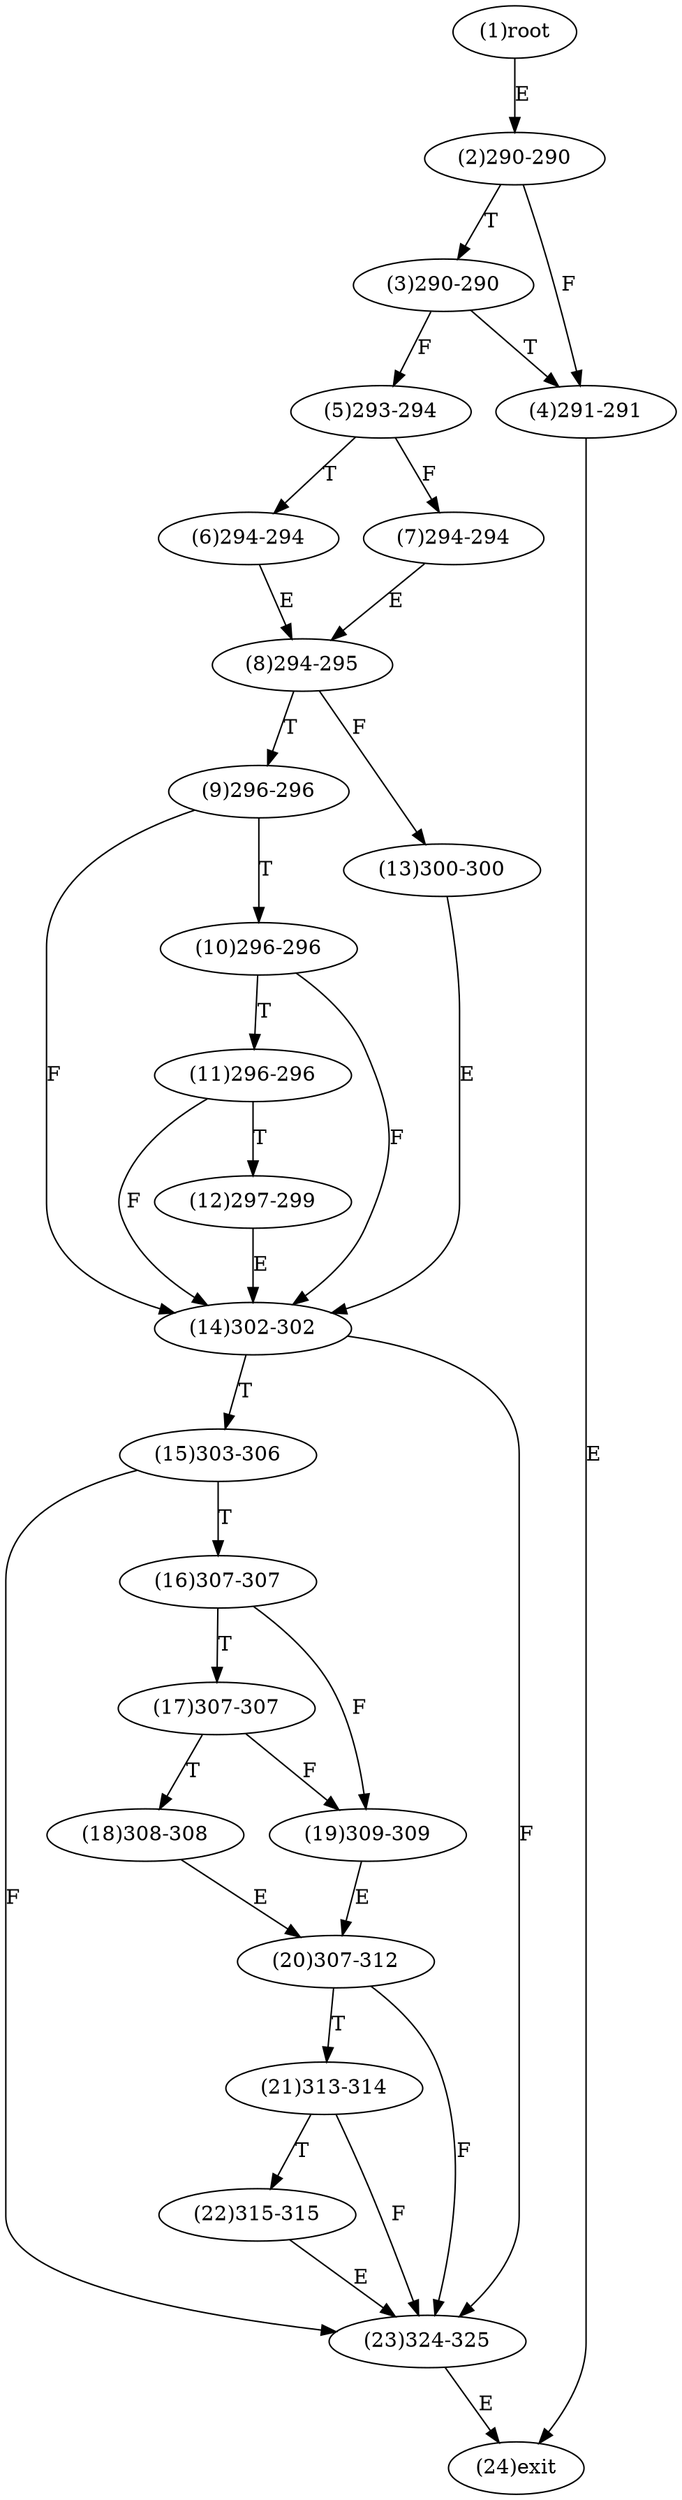 digraph "" { 
1[ label="(1)root"];
2[ label="(2)290-290"];
3[ label="(3)290-290"];
4[ label="(4)291-291"];
5[ label="(5)293-294"];
6[ label="(6)294-294"];
7[ label="(7)294-294"];
8[ label="(8)294-295"];
9[ label="(9)296-296"];
10[ label="(10)296-296"];
11[ label="(11)296-296"];
12[ label="(12)297-299"];
13[ label="(13)300-300"];
14[ label="(14)302-302"];
15[ label="(15)303-306"];
17[ label="(17)307-307"];
16[ label="(16)307-307"];
19[ label="(19)309-309"];
18[ label="(18)308-308"];
21[ label="(21)313-314"];
20[ label="(20)307-312"];
23[ label="(23)324-325"];
22[ label="(22)315-315"];
24[ label="(24)exit"];
1->2[ label="E"];
2->4[ label="F"];
2->3[ label="T"];
3->5[ label="F"];
3->4[ label="T"];
4->24[ label="E"];
5->7[ label="F"];
5->6[ label="T"];
6->8[ label="E"];
7->8[ label="E"];
8->13[ label="F"];
8->9[ label="T"];
9->14[ label="F"];
9->10[ label="T"];
10->14[ label="F"];
10->11[ label="T"];
11->14[ label="F"];
11->12[ label="T"];
12->14[ label="E"];
13->14[ label="E"];
14->23[ label="F"];
14->15[ label="T"];
15->23[ label="F"];
15->16[ label="T"];
16->19[ label="F"];
16->17[ label="T"];
17->19[ label="F"];
17->18[ label="T"];
18->20[ label="E"];
19->20[ label="E"];
20->23[ label="F"];
20->21[ label="T"];
21->23[ label="F"];
21->22[ label="T"];
22->23[ label="E"];
23->24[ label="E"];
}